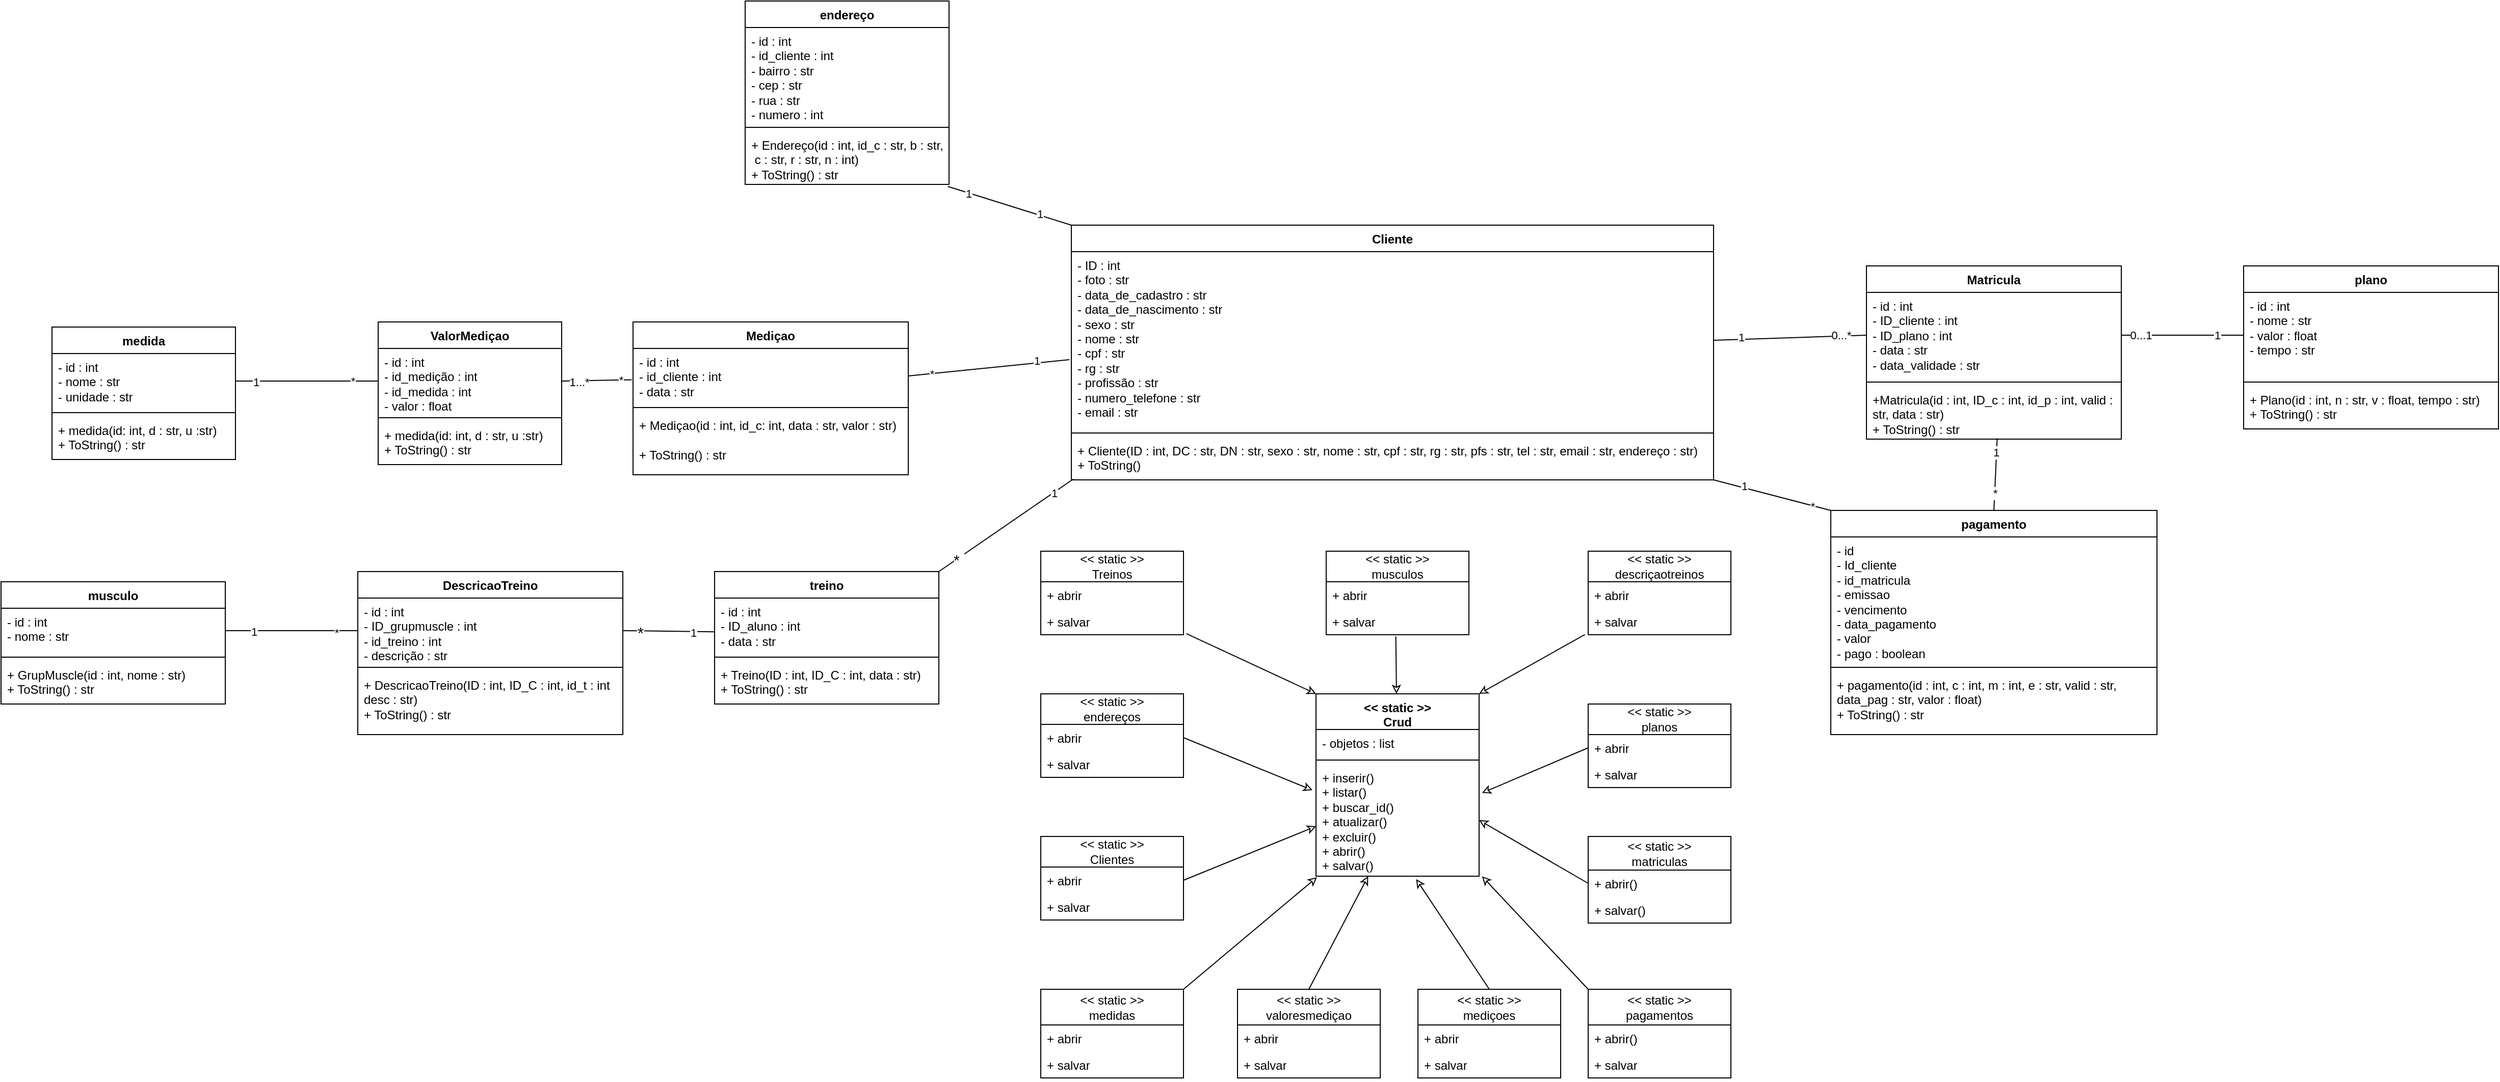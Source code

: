 <mxfile version="26.0.10">
  <diagram name="Página-1" id="hUZD1vpl5YjPBfnvqWsc">
    <mxGraphModel dx="4522" dy="1560" grid="1" gridSize="10" guides="1" tooltips="1" connect="1" arrows="1" fold="1" page="1" pageScale="1" pageWidth="827" pageHeight="1169" math="0" shadow="0">
      <root>
        <mxCell id="0" />
        <mxCell id="1" parent="0" />
        <mxCell id="XV5S56shHWVsJy7ZyUxP-1" value="Cliente" style="swimlane;fontStyle=1;align=center;verticalAlign=top;childLayout=stackLayout;horizontal=1;startSize=26;horizontalStack=0;resizeParent=1;resizeParentMax=0;resizeLast=0;collapsible=1;marginBottom=0;whiteSpace=wrap;html=1;fontFamily=Helvetica;" parent="1" vertex="1">
          <mxGeometry x="140" y="280" width="630" height="250" as="geometry" />
        </mxCell>
        <mxCell id="XV5S56shHWVsJy7ZyUxP-2" value="- ID : int&lt;div&gt;- foto : str&amp;nbsp;&lt;br&gt;&lt;div&gt;- data_de_cadastro : str&lt;/div&gt;&lt;div&gt;- data_de_nascimento : str&lt;/div&gt;&lt;div&gt;- sexo : str&lt;/div&gt;&lt;div&gt;- nome : str&lt;/div&gt;&lt;div&gt;- cpf : str&lt;/div&gt;&lt;div&gt;- rg : str&lt;/div&gt;&lt;div&gt;- profissão : str&lt;/div&gt;&lt;div&gt;- numero_telefone : str&lt;/div&gt;&lt;div&gt;- email : str&lt;/div&gt;&lt;div&gt;&lt;br&gt;&lt;/div&gt;&lt;/div&gt;" style="text;strokeColor=none;fillColor=none;align=left;verticalAlign=top;spacingLeft=4;spacingRight=4;overflow=hidden;rotatable=0;points=[[0,0.5],[1,0.5]];portConstraint=eastwest;whiteSpace=wrap;html=1;fontFamily=Helvetica;" parent="XV5S56shHWVsJy7ZyUxP-1" vertex="1">
          <mxGeometry y="26" width="630" height="174" as="geometry" />
        </mxCell>
        <mxCell id="XV5S56shHWVsJy7ZyUxP-3" value="" style="line;strokeWidth=1;fillColor=none;align=left;verticalAlign=middle;spacingTop=-1;spacingLeft=3;spacingRight=3;rotatable=0;labelPosition=right;points=[];portConstraint=eastwest;strokeColor=inherit;fontFamily=Helvetica;" parent="XV5S56shHWVsJy7ZyUxP-1" vertex="1">
          <mxGeometry y="200" width="630" height="8" as="geometry" />
        </mxCell>
        <mxCell id="XV5S56shHWVsJy7ZyUxP-4" value="+ Cliente(ID : int, DC : str, DN : str, sexo : str, nome : str, cpf : str, rg : str, pfs : str, tel : str, email : str, endereço : str)&lt;div&gt;+ ToString()&lt;/div&gt;&lt;div&gt;&amp;nbsp;&lt;/div&gt;" style="text;strokeColor=none;fillColor=none;align=left;verticalAlign=top;spacingLeft=4;spacingRight=4;overflow=hidden;rotatable=0;points=[[0,0.5],[1,0.5]];portConstraint=eastwest;whiteSpace=wrap;html=1;fontFamily=Helvetica;" parent="XV5S56shHWVsJy7ZyUxP-1" vertex="1">
          <mxGeometry y="208" width="630" height="42" as="geometry" />
        </mxCell>
        <mxCell id="XV5S56shHWVsJy7ZyUxP-6" value="Mediçao" style="swimlane;fontStyle=1;align=center;verticalAlign=top;childLayout=stackLayout;horizontal=1;startSize=26;horizontalStack=0;resizeParent=1;resizeParentMax=0;resizeLast=0;collapsible=1;marginBottom=0;whiteSpace=wrap;html=1;fontFamily=Helvetica;" parent="1" vertex="1">
          <mxGeometry x="-290" y="375" width="270" height="150" as="geometry" />
        </mxCell>
        <mxCell id="XV5S56shHWVsJy7ZyUxP-7" value="- id : int&lt;div&gt;- id_cliente : int&lt;/div&gt;&lt;div&gt;- data : str&lt;/div&gt;" style="text;strokeColor=none;fillColor=none;align=left;verticalAlign=top;spacingLeft=4;spacingRight=4;overflow=hidden;rotatable=0;points=[[0,0.5],[1,0.5]];portConstraint=eastwest;whiteSpace=wrap;html=1;fontFamily=Helvetica;" parent="XV5S56shHWVsJy7ZyUxP-6" vertex="1">
          <mxGeometry y="26" width="270" height="54" as="geometry" />
        </mxCell>
        <mxCell id="XV5S56shHWVsJy7ZyUxP-8" value="" style="line;strokeWidth=1;fillColor=none;align=left;verticalAlign=middle;spacingTop=-1;spacingLeft=3;spacingRight=3;rotatable=0;labelPosition=right;points=[];portConstraint=eastwest;strokeColor=inherit;fontFamily=Helvetica;" parent="XV5S56shHWVsJy7ZyUxP-6" vertex="1">
          <mxGeometry y="80" width="270" height="8" as="geometry" />
        </mxCell>
        <mxCell id="XV5S56shHWVsJy7ZyUxP-9" value="+ Mediçao(id : int, id_c: int, data : str, valor : str)&lt;div&gt;&lt;span style=&quot;background-color: transparent; color: light-dark(rgb(0, 0, 0), rgb(255, 255, 255));&quot;&gt;&lt;br&gt;&lt;/span&gt;&lt;/div&gt;&lt;div&gt;&lt;span style=&quot;background-color: transparent; color: light-dark(rgb(0, 0, 0), rgb(255, 255, 255));&quot;&gt;+ ToString() : str&lt;/span&gt;&lt;/div&gt;" style="text;strokeColor=none;fillColor=none;align=left;verticalAlign=top;spacingLeft=4;spacingRight=4;overflow=hidden;rotatable=0;points=[[0,0.5],[1,0.5]];portConstraint=eastwest;whiteSpace=wrap;html=1;fontFamily=Helvetica;" parent="XV5S56shHWVsJy7ZyUxP-6" vertex="1">
          <mxGeometry y="88" width="270" height="62" as="geometry" />
        </mxCell>
        <mxCell id="XV5S56shHWVsJy7ZyUxP-10" value="Matricula" style="swimlane;fontStyle=1;align=center;verticalAlign=top;childLayout=stackLayout;horizontal=1;startSize=26;horizontalStack=0;resizeParent=1;resizeParentMax=0;resizeLast=0;collapsible=1;marginBottom=0;whiteSpace=wrap;html=1;fontFamily=Helvetica;" parent="1" vertex="1">
          <mxGeometry x="920" y="320" width="250" height="170" as="geometry" />
        </mxCell>
        <mxCell id="XV5S56shHWVsJy7ZyUxP-11" value="- id : int&lt;div&gt;- ID_cliente : int&lt;/div&gt;&lt;div&gt;- ID_plano : int&lt;/div&gt;&lt;div&gt;- data : str&lt;/div&gt;&lt;div&gt;- data_validade : str&lt;/div&gt;" style="text;strokeColor=none;fillColor=none;align=left;verticalAlign=top;spacingLeft=4;spacingRight=4;overflow=hidden;rotatable=0;points=[[0,0.5],[1,0.5]];portConstraint=eastwest;whiteSpace=wrap;html=1;fontFamily=Helvetica;" parent="XV5S56shHWVsJy7ZyUxP-10" vertex="1">
          <mxGeometry y="26" width="250" height="84" as="geometry" />
        </mxCell>
        <mxCell id="XV5S56shHWVsJy7ZyUxP-12" value="" style="line;strokeWidth=1;fillColor=none;align=left;verticalAlign=middle;spacingTop=-1;spacingLeft=3;spacingRight=3;rotatable=0;labelPosition=right;points=[];portConstraint=eastwest;strokeColor=inherit;fontFamily=Helvetica;" parent="XV5S56shHWVsJy7ZyUxP-10" vertex="1">
          <mxGeometry y="110" width="250" height="8" as="geometry" />
        </mxCell>
        <mxCell id="XV5S56shHWVsJy7ZyUxP-13" value="+Matricula(id : int, ID_c : int, id_p : int, valid : str, data : str&lt;span style=&quot;background-color: transparent; color: light-dark(rgb(0, 0, 0), rgb(255, 255, 255));&quot;&gt;)&lt;/span&gt;&lt;div&gt;+ ToString() : str&lt;span style=&quot;background-color: transparent; color: light-dark(rgb(0, 0, 0), rgb(255, 255, 255));&quot;&gt;&lt;br&gt;&lt;/span&gt;&lt;/div&gt;" style="text;strokeColor=none;fillColor=none;align=left;verticalAlign=top;spacingLeft=4;spacingRight=4;overflow=hidden;rotatable=0;points=[[0,0.5],[1,0.5]];portConstraint=eastwest;whiteSpace=wrap;html=1;fontFamily=Helvetica;" parent="XV5S56shHWVsJy7ZyUxP-10" vertex="1">
          <mxGeometry y="118" width="250" height="52" as="geometry" />
        </mxCell>
        <mxCell id="XV5S56shHWVsJy7ZyUxP-14" value="pagamento" style="swimlane;fontStyle=1;align=center;verticalAlign=top;childLayout=stackLayout;horizontal=1;startSize=26;horizontalStack=0;resizeParent=1;resizeParentMax=0;resizeLast=0;collapsible=1;marginBottom=0;whiteSpace=wrap;html=1;fontFamily=Helvetica;" parent="1" vertex="1">
          <mxGeometry x="885" y="560" width="320" height="220" as="geometry" />
        </mxCell>
        <mxCell id="XV5S56shHWVsJy7ZyUxP-15" value="- id&lt;div&gt;- Id_cliente&lt;/div&gt;&lt;div&gt;- id_matricula&lt;/div&gt;&lt;div&gt;- emissao&lt;/div&gt;&lt;div&gt;- vencimento&lt;/div&gt;&lt;div&gt;- data_pagamento&lt;/div&gt;&lt;div&gt;- valor&lt;/div&gt;&lt;div&gt;- pago : boolean&lt;/div&gt;" style="text;strokeColor=none;fillColor=none;align=left;verticalAlign=top;spacingLeft=4;spacingRight=4;overflow=hidden;rotatable=0;points=[[0,0.5],[1,0.5]];portConstraint=eastwest;whiteSpace=wrap;html=1;fontFamily=Helvetica;" parent="XV5S56shHWVsJy7ZyUxP-14" vertex="1">
          <mxGeometry y="26" width="320" height="124" as="geometry" />
        </mxCell>
        <mxCell id="XV5S56shHWVsJy7ZyUxP-16" value="" style="line;strokeWidth=1;fillColor=none;align=left;verticalAlign=middle;spacingTop=-1;spacingLeft=3;spacingRight=3;rotatable=0;labelPosition=right;points=[];portConstraint=eastwest;strokeColor=inherit;fontFamily=Helvetica;" parent="XV5S56shHWVsJy7ZyUxP-14" vertex="1">
          <mxGeometry y="150" width="320" height="8" as="geometry" />
        </mxCell>
        <mxCell id="XV5S56shHWVsJy7ZyUxP-17" value="+ pagamento(id : int, c : int, m : int, e : str, valid : str, data_pag : str, valor : float)&lt;div&gt;+ ToString() : str&lt;br&gt;&lt;/div&gt;" style="text;strokeColor=none;fillColor=none;align=left;verticalAlign=top;spacingLeft=4;spacingRight=4;overflow=hidden;rotatable=0;points=[[0,0.5],[1,0.5]];portConstraint=eastwest;whiteSpace=wrap;html=1;fontFamily=Helvetica;" parent="XV5S56shHWVsJy7ZyUxP-14" vertex="1">
          <mxGeometry y="158" width="320" height="62" as="geometry" />
        </mxCell>
        <mxCell id="XV5S56shHWVsJy7ZyUxP-19" value="treino" style="swimlane;fontStyle=1;align=center;verticalAlign=top;childLayout=stackLayout;horizontal=1;startSize=26;horizontalStack=0;resizeParent=1;resizeParentMax=0;resizeLast=0;collapsible=1;marginBottom=0;whiteSpace=wrap;html=1;fontFamily=Helvetica;" parent="1" vertex="1">
          <mxGeometry x="-210" y="620" width="220" height="130" as="geometry" />
        </mxCell>
        <mxCell id="XV5S56shHWVsJy7ZyUxP-20" value="- id : int&lt;div&gt;- ID_aluno : int&lt;/div&gt;&lt;div&gt;- data : str&lt;/div&gt;" style="text;strokeColor=none;fillColor=none;align=left;verticalAlign=top;spacingLeft=4;spacingRight=4;overflow=hidden;rotatable=0;points=[[0,0.5],[1,0.5]];portConstraint=eastwest;whiteSpace=wrap;html=1;fontFamily=Helvetica;" parent="XV5S56shHWVsJy7ZyUxP-19" vertex="1">
          <mxGeometry y="26" width="220" height="54" as="geometry" />
        </mxCell>
        <mxCell id="XV5S56shHWVsJy7ZyUxP-21" value="" style="line;strokeWidth=1;fillColor=none;align=left;verticalAlign=middle;spacingTop=-1;spacingLeft=3;spacingRight=3;rotatable=0;labelPosition=right;points=[];portConstraint=eastwest;strokeColor=inherit;fontFamily=Helvetica;" parent="XV5S56shHWVsJy7ZyUxP-19" vertex="1">
          <mxGeometry y="80" width="220" height="8" as="geometry" />
        </mxCell>
        <mxCell id="XV5S56shHWVsJy7ZyUxP-22" value="+ Treino(ID : int, ID_C : int, data : str)&lt;div&gt;+ ToString() : str&lt;br&gt;&lt;/div&gt;" style="text;strokeColor=none;fillColor=none;align=left;verticalAlign=top;spacingLeft=4;spacingRight=4;overflow=hidden;rotatable=0;points=[[0,0.5],[1,0.5]];portConstraint=eastwest;whiteSpace=wrap;html=1;fontFamily=Helvetica;" parent="XV5S56shHWVsJy7ZyUxP-19" vertex="1">
          <mxGeometry y="88" width="220" height="42" as="geometry" />
        </mxCell>
        <mxCell id="XV5S56shHWVsJy7ZyUxP-24" value="&lt;div&gt;&amp;lt;&amp;lt; static &amp;gt;&amp;gt;&lt;/div&gt;Crud" style="swimlane;fontStyle=1;align=center;verticalAlign=top;childLayout=stackLayout;horizontal=1;startSize=35;horizontalStack=0;resizeParent=1;resizeParentMax=0;resizeLast=0;collapsible=1;marginBottom=0;whiteSpace=wrap;html=1;fontFamily=Helvetica;" parent="1" vertex="1">
          <mxGeometry x="380" y="740" width="160" height="179" as="geometry" />
        </mxCell>
        <mxCell id="XV5S56shHWVsJy7ZyUxP-25" value="- objetos : list" style="text;strokeColor=none;fillColor=none;align=left;verticalAlign=top;spacingLeft=4;spacingRight=4;overflow=hidden;rotatable=0;points=[[0,0.5],[1,0.5]];portConstraint=eastwest;whiteSpace=wrap;html=1;fontFamily=Helvetica;" parent="XV5S56shHWVsJy7ZyUxP-24" vertex="1">
          <mxGeometry y="35" width="160" height="26" as="geometry" />
        </mxCell>
        <mxCell id="XV5S56shHWVsJy7ZyUxP-26" value="" style="line;strokeWidth=1;fillColor=none;align=left;verticalAlign=middle;spacingTop=-1;spacingLeft=3;spacingRight=3;rotatable=0;labelPosition=right;points=[];portConstraint=eastwest;strokeColor=inherit;fontFamily=Helvetica;" parent="XV5S56shHWVsJy7ZyUxP-24" vertex="1">
          <mxGeometry y="61" width="160" height="8" as="geometry" />
        </mxCell>
        <mxCell id="XV5S56shHWVsJy7ZyUxP-27" value="+ inserir()&lt;div&gt;+ listar()&lt;/div&gt;&lt;div&gt;+ buscar_id()&lt;/div&gt;&lt;div&gt;+ atualizar()&lt;/div&gt;&lt;div&gt;+ excluir()&lt;/div&gt;&lt;div&gt;+ abrir()&lt;/div&gt;&lt;div&gt;+ salvar()&lt;/div&gt;" style="text;strokeColor=none;fillColor=none;align=left;verticalAlign=top;spacingLeft=4;spacingRight=4;overflow=hidden;rotatable=0;points=[[0,0.5],[1,0.5]];portConstraint=eastwest;whiteSpace=wrap;html=1;fontFamily=Helvetica;" parent="XV5S56shHWVsJy7ZyUxP-24" vertex="1">
          <mxGeometry y="69" width="160" height="110" as="geometry" />
        </mxCell>
        <mxCell id="XV5S56shHWVsJy7ZyUxP-32" value="&lt;div&gt;&amp;lt;&amp;lt; static &amp;gt;&amp;gt;&lt;br&gt;&lt;/div&gt;pagamentos" style="swimlane;fontStyle=0;childLayout=stackLayout;horizontal=1;startSize=35;fillColor=none;horizontalStack=0;resizeParent=1;resizeParentMax=0;resizeLast=0;collapsible=1;marginBottom=0;whiteSpace=wrap;html=1;fontFamily=Helvetica;" parent="1" vertex="1">
          <mxGeometry x="647" y="1030" width="140" height="87" as="geometry" />
        </mxCell>
        <mxCell id="XV5S56shHWVsJy7ZyUxP-33" value="+ abrir()" style="text;strokeColor=none;fillColor=none;align=left;verticalAlign=top;spacingLeft=4;spacingRight=4;overflow=hidden;rotatable=0;points=[[0,0.5],[1,0.5]];portConstraint=eastwest;whiteSpace=wrap;html=1;fontFamily=Helvetica;" parent="XV5S56shHWVsJy7ZyUxP-32" vertex="1">
          <mxGeometry y="35" width="140" height="26" as="geometry" />
        </mxCell>
        <mxCell id="XV5S56shHWVsJy7ZyUxP-34" value="+ salvar" style="text;strokeColor=none;fillColor=none;align=left;verticalAlign=top;spacingLeft=4;spacingRight=4;overflow=hidden;rotatable=0;points=[[0,0.5],[1,0.5]];portConstraint=eastwest;whiteSpace=wrap;html=1;fontFamily=Helvetica;" parent="XV5S56shHWVsJy7ZyUxP-32" vertex="1">
          <mxGeometry y="61" width="140" height="26" as="geometry" />
        </mxCell>
        <mxCell id="CKA0m6mWX_3aiRgcFo_4-65" style="edgeStyle=none;shape=connector;rounded=0;orthogonalLoop=1;jettySize=auto;html=1;exitX=0.5;exitY=0;exitDx=0;exitDy=0;strokeColor=default;align=center;verticalAlign=middle;fontFamily=Helvetica;fontSize=11;fontColor=default;labelBackgroundColor=default;endArrow=classic;endFill=0;" parent="1" source="XV5S56shHWVsJy7ZyUxP-35" target="XV5S56shHWVsJy7ZyUxP-27" edge="1">
          <mxGeometry relative="1" as="geometry" />
        </mxCell>
        <mxCell id="XV5S56shHWVsJy7ZyUxP-35" value="&lt;div&gt;&amp;lt;&amp;lt; static &amp;gt;&amp;gt;&lt;br&gt;&lt;/div&gt;valoresmediçao" style="swimlane;fontStyle=0;childLayout=stackLayout;horizontal=1;startSize=35;fillColor=none;horizontalStack=0;resizeParent=1;resizeParentMax=0;resizeLast=0;collapsible=1;marginBottom=0;whiteSpace=wrap;html=1;fontFamily=Helvetica;" parent="1" vertex="1">
          <mxGeometry x="303" y="1030" width="140" height="87" as="geometry" />
        </mxCell>
        <mxCell id="XV5S56shHWVsJy7ZyUxP-36" value="+ abrir" style="text;strokeColor=none;fillColor=none;align=left;verticalAlign=top;spacingLeft=4;spacingRight=4;overflow=hidden;rotatable=0;points=[[0,0.5],[1,0.5]];portConstraint=eastwest;whiteSpace=wrap;html=1;fontFamily=Helvetica;" parent="XV5S56shHWVsJy7ZyUxP-35" vertex="1">
          <mxGeometry y="35" width="140" height="26" as="geometry" />
        </mxCell>
        <mxCell id="XV5S56shHWVsJy7ZyUxP-37" value="+ salvar" style="text;strokeColor=none;fillColor=none;align=left;verticalAlign=top;spacingLeft=4;spacingRight=4;overflow=hidden;rotatable=0;points=[[0,0.5],[1,0.5]];portConstraint=eastwest;whiteSpace=wrap;html=1;fontFamily=Helvetica;" parent="XV5S56shHWVsJy7ZyUxP-35" vertex="1">
          <mxGeometry y="61" width="140" height="26" as="geometry" />
        </mxCell>
        <mxCell id="XV5S56shHWVsJy7ZyUxP-38" value="&lt;div&gt;&amp;lt;&amp;lt; static &amp;gt;&amp;gt;&lt;br&gt;&lt;/div&gt;medidas" style="swimlane;fontStyle=0;childLayout=stackLayout;horizontal=1;startSize=35;fillColor=none;horizontalStack=0;resizeParent=1;resizeParentMax=0;resizeLast=0;collapsible=1;marginBottom=0;whiteSpace=wrap;html=1;fontFamily=Helvetica;" parent="1" vertex="1">
          <mxGeometry x="110" y="1030" width="140" height="87" as="geometry" />
        </mxCell>
        <mxCell id="XV5S56shHWVsJy7ZyUxP-39" value="+ abrir" style="text;strokeColor=none;fillColor=none;align=left;verticalAlign=top;spacingLeft=4;spacingRight=4;overflow=hidden;rotatable=0;points=[[0,0.5],[1,0.5]];portConstraint=eastwest;whiteSpace=wrap;html=1;fontFamily=Helvetica;" parent="XV5S56shHWVsJy7ZyUxP-38" vertex="1">
          <mxGeometry y="35" width="140" height="26" as="geometry" />
        </mxCell>
        <mxCell id="XV5S56shHWVsJy7ZyUxP-40" value="+ salvar" style="text;strokeColor=none;fillColor=none;align=left;verticalAlign=top;spacingLeft=4;spacingRight=4;overflow=hidden;rotatable=0;points=[[0,0.5],[1,0.5]];portConstraint=eastwest;whiteSpace=wrap;html=1;fontFamily=Helvetica;" parent="XV5S56shHWVsJy7ZyUxP-38" vertex="1">
          <mxGeometry y="61" width="140" height="26" as="geometry" />
        </mxCell>
        <mxCell id="XV5S56shHWVsJy7ZyUxP-41" value="&lt;div&gt;&amp;lt;&amp;lt; static &amp;gt;&amp;gt;&lt;br&gt;&lt;/div&gt;Clientes" style="swimlane;fontStyle=0;childLayout=stackLayout;horizontal=1;startSize=30;fillColor=none;horizontalStack=0;resizeParent=1;resizeParentMax=0;resizeLast=0;collapsible=1;marginBottom=0;whiteSpace=wrap;html=1;fontFamily=Helvetica;" parent="1" vertex="1">
          <mxGeometry x="110" y="880" width="140" height="82" as="geometry" />
        </mxCell>
        <mxCell id="XV5S56shHWVsJy7ZyUxP-42" value="+ abrir" style="text;strokeColor=none;fillColor=none;align=left;verticalAlign=top;spacingLeft=4;spacingRight=4;overflow=hidden;rotatable=0;points=[[0,0.5],[1,0.5]];portConstraint=eastwest;whiteSpace=wrap;html=1;fontFamily=Helvetica;" parent="XV5S56shHWVsJy7ZyUxP-41" vertex="1">
          <mxGeometry y="30" width="140" height="26" as="geometry" />
        </mxCell>
        <mxCell id="XV5S56shHWVsJy7ZyUxP-43" value="+ salvar" style="text;strokeColor=none;fillColor=none;align=left;verticalAlign=top;spacingLeft=4;spacingRight=4;overflow=hidden;rotatable=0;points=[[0,0.5],[1,0.5]];portConstraint=eastwest;whiteSpace=wrap;html=1;fontFamily=Helvetica;" parent="XV5S56shHWVsJy7ZyUxP-41" vertex="1">
          <mxGeometry y="56" width="140" height="26" as="geometry" />
        </mxCell>
        <mxCell id="XV5S56shHWVsJy7ZyUxP-44" value="&lt;div&gt;&amp;lt;&amp;lt; static &amp;gt;&amp;gt;&lt;br&gt;&lt;/div&gt;matriculas" style="swimlane;fontStyle=0;childLayout=stackLayout;horizontal=1;startSize=33;fillColor=none;horizontalStack=0;resizeParent=1;resizeParentMax=0;resizeLast=0;collapsible=1;marginBottom=0;whiteSpace=wrap;html=1;fontFamily=Helvetica;" parent="1" vertex="1">
          <mxGeometry x="647" y="880" width="140" height="85" as="geometry" />
        </mxCell>
        <mxCell id="XV5S56shHWVsJy7ZyUxP-45" value="+ abrir()" style="text;strokeColor=none;fillColor=none;align=left;verticalAlign=top;spacingLeft=4;spacingRight=4;overflow=hidden;rotatable=0;points=[[0,0.5],[1,0.5]];portConstraint=eastwest;whiteSpace=wrap;html=1;fontFamily=Helvetica;" parent="XV5S56shHWVsJy7ZyUxP-44" vertex="1">
          <mxGeometry y="33" width="140" height="26" as="geometry" />
        </mxCell>
        <mxCell id="XV5S56shHWVsJy7ZyUxP-46" value="+ salvar()" style="text;strokeColor=none;fillColor=none;align=left;verticalAlign=top;spacingLeft=4;spacingRight=4;overflow=hidden;rotatable=0;points=[[0,0.5],[1,0.5]];portConstraint=eastwest;whiteSpace=wrap;html=1;fontFamily=Helvetica;" parent="XV5S56shHWVsJy7ZyUxP-44" vertex="1">
          <mxGeometry y="59" width="140" height="26" as="geometry" />
        </mxCell>
        <mxCell id="XV5S56shHWVsJy7ZyUxP-54" style="edgeStyle=none;shape=connector;rounded=0;orthogonalLoop=1;jettySize=auto;html=1;exitX=1;exitY=0.5;exitDx=0;exitDy=0;strokeColor=default;align=center;verticalAlign=middle;fontFamily=Helvetica;fontSize=11;fontColor=default;labelBackgroundColor=default;endArrow=classic;endFill=0;" parent="1" source="XV5S56shHWVsJy7ZyUxP-42" edge="1">
          <mxGeometry relative="1" as="geometry">
            <mxPoint x="380" y="870" as="targetPoint" />
          </mxGeometry>
        </mxCell>
        <mxCell id="XV5S56shHWVsJy7ZyUxP-55" style="edgeStyle=none;shape=connector;rounded=0;orthogonalLoop=1;jettySize=auto;html=1;exitX=1;exitY=0.5;exitDx=0;exitDy=0;entryX=-0.003;entryY=0.609;entryDx=0;entryDy=0;entryPerimeter=0;strokeColor=default;align=center;verticalAlign=middle;fontFamily=Helvetica;fontSize=11;fontColor=default;labelBackgroundColor=default;endArrow=none;endFill=0;startFill=0;" parent="1" source="XV5S56shHWVsJy7ZyUxP-7" target="XV5S56shHWVsJy7ZyUxP-2" edge="1">
          <mxGeometry relative="1" as="geometry" />
        </mxCell>
        <mxCell id="XV5S56shHWVsJy7ZyUxP-56" value="*" style="edgeLabel;html=1;align=center;verticalAlign=middle;resizable=0;points=[];fontFamily=Helvetica;fontSize=11;fontColor=default;labelBackgroundColor=default;" parent="XV5S56shHWVsJy7ZyUxP-55" vertex="1" connectable="0">
          <mxGeometry x="-0.709" relative="1" as="geometry">
            <mxPoint as="offset" />
          </mxGeometry>
        </mxCell>
        <mxCell id="XV5S56shHWVsJy7ZyUxP-57" value="1" style="edgeLabel;html=1;align=center;verticalAlign=middle;resizable=0;points=[];fontFamily=Helvetica;fontSize=11;fontColor=default;labelBackgroundColor=default;" parent="XV5S56shHWVsJy7ZyUxP-55" vertex="1" connectable="0">
          <mxGeometry x="0.444" y="-1" relative="1" as="geometry">
            <mxPoint x="12" y="-5" as="offset" />
          </mxGeometry>
        </mxCell>
        <mxCell id="XV5S56shHWVsJy7ZyUxP-58" style="edgeStyle=none;shape=connector;rounded=0;orthogonalLoop=1;jettySize=auto;html=1;exitX=0;exitY=0.5;exitDx=0;exitDy=0;entryX=1;entryY=0.5;entryDx=0;entryDy=0;strokeColor=default;align=center;verticalAlign=middle;fontFamily=Helvetica;fontSize=11;fontColor=default;labelBackgroundColor=default;endArrow=none;endFill=0;startFill=0;" parent="1" source="XV5S56shHWVsJy7ZyUxP-11" target="XV5S56shHWVsJy7ZyUxP-2" edge="1">
          <mxGeometry relative="1" as="geometry" />
        </mxCell>
        <mxCell id="XV5S56shHWVsJy7ZyUxP-67" value="0...*" style="edgeLabel;html=1;align=center;verticalAlign=middle;resizable=0;points=[];fontFamily=Helvetica;fontSize=11;fontColor=default;labelBackgroundColor=default;" parent="XV5S56shHWVsJy7ZyUxP-58" vertex="1" connectable="0">
          <mxGeometry x="-0.66" relative="1" as="geometry">
            <mxPoint y="-1" as="offset" />
          </mxGeometry>
        </mxCell>
        <mxCell id="XV5S56shHWVsJy7ZyUxP-68" value="1" style="edgeLabel;html=1;align=center;verticalAlign=middle;resizable=0;points=[];fontFamily=Helvetica;fontSize=11;fontColor=default;labelBackgroundColor=default;" parent="XV5S56shHWVsJy7ZyUxP-58" vertex="1" connectable="0">
          <mxGeometry x="0.64" y="-2" relative="1" as="geometry">
            <mxPoint as="offset" />
          </mxGeometry>
        </mxCell>
        <mxCell id="XV5S56shHWVsJy7ZyUxP-59" style="edgeStyle=none;shape=connector;rounded=0;orthogonalLoop=1;jettySize=auto;html=1;exitX=0;exitY=0;exitDx=0;exitDy=0;entryX=1;entryY=1;entryDx=0;entryDy=0;entryPerimeter=0;strokeColor=default;align=center;verticalAlign=middle;fontFamily=Helvetica;fontSize=11;fontColor=default;labelBackgroundColor=default;startFill=0;endArrow=none;endFill=0;" parent="1" source="XV5S56shHWVsJy7ZyUxP-14" target="XV5S56shHWVsJy7ZyUxP-4" edge="1">
          <mxGeometry relative="1" as="geometry" />
        </mxCell>
        <mxCell id="XV5S56shHWVsJy7ZyUxP-65" value="1" style="edgeLabel;html=1;align=center;verticalAlign=middle;resizable=0;points=[];fontFamily=Helvetica;fontSize=11;fontColor=default;labelBackgroundColor=default;" parent="XV5S56shHWVsJy7ZyUxP-59" vertex="1" connectable="0">
          <mxGeometry x="-0.353" y="2" relative="1" as="geometry">
            <mxPoint x="-47" y="-16" as="offset" />
          </mxGeometry>
        </mxCell>
        <mxCell id="XV5S56shHWVsJy7ZyUxP-66" value="*" style="edgeLabel;html=1;align=center;verticalAlign=middle;resizable=0;points=[];fontFamily=Helvetica;fontSize=11;fontColor=default;labelBackgroundColor=default;" parent="XV5S56shHWVsJy7ZyUxP-59" vertex="1" connectable="0">
          <mxGeometry x="-0.305" y="-1" relative="1" as="geometry">
            <mxPoint x="22" y="7" as="offset" />
          </mxGeometry>
        </mxCell>
        <mxCell id="XV5S56shHWVsJy7ZyUxP-60" style="edgeStyle=none;shape=connector;rounded=0;orthogonalLoop=1;jettySize=auto;html=1;exitX=1;exitY=0;exitDx=0;exitDy=0;entryX=0.003;entryY=0.982;entryDx=0;entryDy=0;entryPerimeter=0;strokeColor=default;align=center;verticalAlign=middle;fontFamily=Helvetica;fontSize=11;fontColor=default;labelBackgroundColor=default;startFill=0;endArrow=none;endFill=0;" parent="1" source="XV5S56shHWVsJy7ZyUxP-19" target="XV5S56shHWVsJy7ZyUxP-4" edge="1">
          <mxGeometry relative="1" as="geometry" />
        </mxCell>
        <mxCell id="XV5S56shHWVsJy7ZyUxP-70" value="1" style="edgeLabel;html=1;align=center;verticalAlign=middle;resizable=0;points=[];fontFamily=Helvetica;fontSize=11;fontColor=default;labelBackgroundColor=default;" parent="XV5S56shHWVsJy7ZyUxP-60" vertex="1" connectable="0">
          <mxGeometry x="0.711" relative="1" as="geometry">
            <mxPoint as="offset" />
          </mxGeometry>
        </mxCell>
        <mxCell id="XV5S56shHWVsJy7ZyUxP-71" value="*&amp;nbsp;" style="edgeLabel;html=1;align=center;verticalAlign=middle;resizable=0;points=[];fontFamily=Helvetica;fontSize=15;fontColor=default;labelBackgroundColor=default;" parent="XV5S56shHWVsJy7ZyUxP-60" vertex="1" connectable="0">
          <mxGeometry x="-0.695" y="-2" relative="1" as="geometry">
            <mxPoint x="-3" as="offset" />
          </mxGeometry>
        </mxCell>
        <mxCell id="1uOu0MmswzALxyuZXBRw-2" value="ValorMediçao" style="swimlane;fontStyle=1;align=center;verticalAlign=top;childLayout=stackLayout;horizontal=1;startSize=26;horizontalStack=0;resizeParent=1;resizeParentMax=0;resizeLast=0;collapsible=1;marginBottom=0;whiteSpace=wrap;html=1;" parent="1" vertex="1">
          <mxGeometry x="-540" y="375" width="180" height="140" as="geometry" />
        </mxCell>
        <mxCell id="1uOu0MmswzALxyuZXBRw-3" value="- id : int&lt;div&gt;- id_medição : int&lt;/div&gt;&lt;div&gt;- id_medida : int&lt;/div&gt;&lt;div&gt;- valor : float&lt;br&gt;&lt;/div&gt;" style="text;strokeColor=none;fillColor=none;align=left;verticalAlign=top;spacingLeft=4;spacingRight=4;overflow=hidden;rotatable=0;points=[[0,0.5],[1,0.5]];portConstraint=eastwest;whiteSpace=wrap;html=1;" parent="1uOu0MmswzALxyuZXBRw-2" vertex="1">
          <mxGeometry y="26" width="180" height="64" as="geometry" />
        </mxCell>
        <mxCell id="1uOu0MmswzALxyuZXBRw-4" value="" style="line;strokeWidth=1;fillColor=none;align=left;verticalAlign=middle;spacingTop=-1;spacingLeft=3;spacingRight=3;rotatable=0;labelPosition=right;points=[];portConstraint=eastwest;strokeColor=inherit;" parent="1uOu0MmswzALxyuZXBRw-2" vertex="1">
          <mxGeometry y="90" width="180" height="8" as="geometry" />
        </mxCell>
        <mxCell id="1uOu0MmswzALxyuZXBRw-5" value="+ medida(id: int, d : str, u :str)&lt;div&gt;+ ToString() : str&lt;br&gt;&lt;/div&gt;&lt;div&gt;&lt;br&gt;&lt;/div&gt;" style="text;strokeColor=none;fillColor=none;align=left;verticalAlign=top;spacingLeft=4;spacingRight=4;overflow=hidden;rotatable=0;points=[[0,0.5],[1,0.5]];portConstraint=eastwest;whiteSpace=wrap;html=1;" parent="1uOu0MmswzALxyuZXBRw-2" vertex="1">
          <mxGeometry y="98" width="180" height="42" as="geometry" />
        </mxCell>
        <mxCell id="1uOu0MmswzALxyuZXBRw-6" value="endereço" style="swimlane;fontStyle=1;align=center;verticalAlign=top;childLayout=stackLayout;horizontal=1;startSize=26;horizontalStack=0;resizeParent=1;resizeParentMax=0;resizeLast=0;collapsible=1;marginBottom=0;whiteSpace=wrap;html=1;" parent="1" vertex="1">
          <mxGeometry x="-180" y="60" width="200" height="180" as="geometry" />
        </mxCell>
        <mxCell id="1uOu0MmswzALxyuZXBRw-7" value="&lt;div&gt;- id : int&lt;/div&gt;&lt;div&gt;- id_cliente : int&lt;/div&gt;- bairro : str&lt;div&gt;- cep : str&lt;/div&gt;&lt;div&gt;- rua : str&lt;/div&gt;&lt;div&gt;- numero : int&lt;/div&gt;" style="text;strokeColor=none;fillColor=none;align=left;verticalAlign=top;spacingLeft=4;spacingRight=4;overflow=hidden;rotatable=0;points=[[0,0.5],[1,0.5]];portConstraint=eastwest;whiteSpace=wrap;html=1;" parent="1uOu0MmswzALxyuZXBRw-6" vertex="1">
          <mxGeometry y="26" width="200" height="94" as="geometry" />
        </mxCell>
        <mxCell id="1uOu0MmswzALxyuZXBRw-8" value="" style="line;strokeWidth=1;fillColor=none;align=left;verticalAlign=middle;spacingTop=-1;spacingLeft=3;spacingRight=3;rotatable=0;labelPosition=right;points=[];portConstraint=eastwest;strokeColor=inherit;" parent="1uOu0MmswzALxyuZXBRw-6" vertex="1">
          <mxGeometry y="120" width="200" height="8" as="geometry" />
        </mxCell>
        <mxCell id="1uOu0MmswzALxyuZXBRw-9" value="+ Endereço(id : int, id_c : str, b : str,&lt;div&gt;&amp;nbsp;c : str, r : str, n : int)&lt;/div&gt;&lt;div&gt;+ ToString() : str&lt;br&gt;&lt;/div&gt;" style="text;strokeColor=none;fillColor=none;align=left;verticalAlign=top;spacingLeft=4;spacingRight=4;overflow=hidden;rotatable=0;points=[[0,0.5],[1,0.5]];portConstraint=eastwest;whiteSpace=wrap;html=1;" parent="1uOu0MmswzALxyuZXBRw-6" vertex="1">
          <mxGeometry y="128" width="200" height="52" as="geometry" />
        </mxCell>
        <mxCell id="1uOu0MmswzALxyuZXBRw-10" style="rounded=0;orthogonalLoop=1;jettySize=auto;html=1;exitX=1;exitY=0.5;exitDx=0;exitDy=0;entryX=-0.005;entryY=0.569;entryDx=0;entryDy=0;endArrow=none;startFill=0;entryPerimeter=0;" parent="1" source="1uOu0MmswzALxyuZXBRw-3" target="XV5S56shHWVsJy7ZyUxP-7" edge="1">
          <mxGeometry relative="1" as="geometry" />
        </mxCell>
        <mxCell id="CKA0m6mWX_3aiRgcFo_4-11" value="*" style="edgeLabel;html=1;align=center;verticalAlign=middle;resizable=0;points=[];" parent="1uOu0MmswzALxyuZXBRw-10" vertex="1" connectable="0">
          <mxGeometry x="0.676" relative="1" as="geometry">
            <mxPoint as="offset" />
          </mxGeometry>
        </mxCell>
        <mxCell id="CKA0m6mWX_3aiRgcFo_4-12" value="1...*" style="edgeLabel;html=1;align=center;verticalAlign=middle;resizable=0;points=[];" parent="1uOu0MmswzALxyuZXBRw-10" vertex="1" connectable="0">
          <mxGeometry x="-0.506" y="-1" relative="1" as="geometry">
            <mxPoint as="offset" />
          </mxGeometry>
        </mxCell>
        <mxCell id="1uOu0MmswzALxyuZXBRw-13" style="rounded=0;orthogonalLoop=1;jettySize=auto;html=1;exitX=0;exitY=0;exitDx=0;exitDy=0;entryX=0.994;entryY=1.038;entryDx=0;entryDy=0;entryPerimeter=0;endArrow=none;startFill=0;" parent="1" source="XV5S56shHWVsJy7ZyUxP-1" target="1uOu0MmswzALxyuZXBRw-9" edge="1">
          <mxGeometry relative="1" as="geometry" />
        </mxCell>
        <mxCell id="CKA0m6mWX_3aiRgcFo_4-17" value="1" style="edgeLabel;html=1;align=center;verticalAlign=middle;resizable=0;points=[];" parent="1uOu0MmswzALxyuZXBRw-13" vertex="1" connectable="0">
          <mxGeometry x="0.671" y="1" relative="1" as="geometry">
            <mxPoint as="offset" />
          </mxGeometry>
        </mxCell>
        <mxCell id="CKA0m6mWX_3aiRgcFo_4-18" value="1" style="edgeLabel;html=1;align=center;verticalAlign=middle;resizable=0;points=[];" parent="1uOu0MmswzALxyuZXBRw-13" vertex="1" connectable="0">
          <mxGeometry x="-0.483" y="-1" relative="1" as="geometry">
            <mxPoint as="offset" />
          </mxGeometry>
        </mxCell>
        <mxCell id="1uOu0MmswzALxyuZXBRw-15" value="musculo" style="swimlane;fontStyle=1;align=center;verticalAlign=top;childLayout=stackLayout;horizontal=1;startSize=26;horizontalStack=0;resizeParent=1;resizeParentMax=0;resizeLast=0;collapsible=1;marginBottom=0;whiteSpace=wrap;html=1;fontFamily=Helvetica;" parent="1" vertex="1">
          <mxGeometry x="-910" y="630" width="220" height="120" as="geometry" />
        </mxCell>
        <mxCell id="1uOu0MmswzALxyuZXBRw-16" value="- id : int&lt;div&gt;- nome : str&lt;/div&gt;" style="text;strokeColor=none;fillColor=none;align=left;verticalAlign=top;spacingLeft=4;spacingRight=4;overflow=hidden;rotatable=0;points=[[0,0.5],[1,0.5]];portConstraint=eastwest;whiteSpace=wrap;html=1;fontFamily=Helvetica;" parent="1uOu0MmswzALxyuZXBRw-15" vertex="1">
          <mxGeometry y="26" width="220" height="44" as="geometry" />
        </mxCell>
        <mxCell id="1uOu0MmswzALxyuZXBRw-17" value="" style="line;strokeWidth=1;fillColor=none;align=left;verticalAlign=middle;spacingTop=-1;spacingLeft=3;spacingRight=3;rotatable=0;labelPosition=right;points=[];portConstraint=eastwest;strokeColor=inherit;fontFamily=Helvetica;" parent="1uOu0MmswzALxyuZXBRw-15" vertex="1">
          <mxGeometry y="70" width="220" height="8" as="geometry" />
        </mxCell>
        <mxCell id="1uOu0MmswzALxyuZXBRw-18" value="+ GrupMuscle(id : int, nome : str)&lt;div&gt;+ ToString() : str&lt;/div&gt;" style="text;strokeColor=none;fillColor=none;align=left;verticalAlign=top;spacingLeft=4;spacingRight=4;overflow=hidden;rotatable=0;points=[[0,0.5],[1,0.5]];portConstraint=eastwest;whiteSpace=wrap;html=1;fontFamily=Helvetica;" parent="1uOu0MmswzALxyuZXBRw-15" vertex="1">
          <mxGeometry y="78" width="220" height="42" as="geometry" />
        </mxCell>
        <mxCell id="CKA0m6mWX_3aiRgcFo_4-1" value="plano" style="swimlane;fontStyle=1;align=center;verticalAlign=top;childLayout=stackLayout;horizontal=1;startSize=26;horizontalStack=0;resizeParent=1;resizeParentMax=0;resizeLast=0;collapsible=1;marginBottom=0;whiteSpace=wrap;html=1;fontFamily=Helvetica;" parent="1" vertex="1">
          <mxGeometry x="1290" y="320" width="250" height="160" as="geometry" />
        </mxCell>
        <mxCell id="CKA0m6mWX_3aiRgcFo_4-2" value="- id : int&lt;div&gt;- nome : str&lt;/div&gt;&lt;div&gt;&lt;span style=&quot;background-color: transparent; color: light-dark(rgb(0, 0, 0), rgb(255, 255, 255));&quot;&gt;- valor : float&lt;/span&gt;&lt;/div&gt;&lt;div&gt;- tempo : str&lt;/div&gt;" style="text;strokeColor=none;fillColor=none;align=left;verticalAlign=top;spacingLeft=4;spacingRight=4;overflow=hidden;rotatable=0;points=[[0,0.5],[1,0.5]];portConstraint=eastwest;whiteSpace=wrap;html=1;fontFamily=Helvetica;" parent="CKA0m6mWX_3aiRgcFo_4-1" vertex="1">
          <mxGeometry y="26" width="250" height="84" as="geometry" />
        </mxCell>
        <mxCell id="CKA0m6mWX_3aiRgcFo_4-3" value="" style="line;strokeWidth=1;fillColor=none;align=left;verticalAlign=middle;spacingTop=-1;spacingLeft=3;spacingRight=3;rotatable=0;labelPosition=right;points=[];portConstraint=eastwest;strokeColor=inherit;fontFamily=Helvetica;" parent="CKA0m6mWX_3aiRgcFo_4-1" vertex="1">
          <mxGeometry y="110" width="250" height="8" as="geometry" />
        </mxCell>
        <mxCell id="CKA0m6mWX_3aiRgcFo_4-4" value="+ Plano(id : int, n : str, v : float, tempo : str&lt;span style=&quot;background-color: transparent; color: light-dark(rgb(0, 0, 0), rgb(255, 255, 255));&quot;&gt;)&lt;/span&gt;&lt;div&gt;+ ToString() : str&lt;span style=&quot;background-color: transparent; color: light-dark(rgb(0, 0, 0), rgb(255, 255, 255));&quot;&gt;&lt;br&gt;&lt;/span&gt;&lt;/div&gt;" style="text;strokeColor=none;fillColor=none;align=left;verticalAlign=top;spacingLeft=4;spacingRight=4;overflow=hidden;rotatable=0;points=[[0,0.5],[1,0.5]];portConstraint=eastwest;whiteSpace=wrap;html=1;fontFamily=Helvetica;" parent="CKA0m6mWX_3aiRgcFo_4-1" vertex="1">
          <mxGeometry y="118" width="250" height="42" as="geometry" />
        </mxCell>
        <mxCell id="CKA0m6mWX_3aiRgcFo_4-5" style="rounded=0;orthogonalLoop=1;jettySize=auto;html=1;exitX=0;exitY=0.5;exitDx=0;exitDy=0;endArrow=none;startFill=0;" parent="1" source="CKA0m6mWX_3aiRgcFo_4-2" target="XV5S56shHWVsJy7ZyUxP-11" edge="1">
          <mxGeometry relative="1" as="geometry" />
        </mxCell>
        <mxCell id="CKA0m6mWX_3aiRgcFo_4-7" value="1" style="edgeLabel;html=1;align=center;verticalAlign=middle;resizable=0;points=[];" parent="CKA0m6mWX_3aiRgcFo_4-5" vertex="1" connectable="0">
          <mxGeometry x="-0.575" y="1" relative="1" as="geometry">
            <mxPoint x="-1" y="-1" as="offset" />
          </mxGeometry>
        </mxCell>
        <mxCell id="CKA0m6mWX_3aiRgcFo_4-8" value="0...1" style="edgeLabel;html=1;align=center;verticalAlign=middle;resizable=0;points=[];" parent="CKA0m6mWX_3aiRgcFo_4-5" vertex="1" connectable="0">
          <mxGeometry x="0.682" relative="1" as="geometry">
            <mxPoint as="offset" />
          </mxGeometry>
        </mxCell>
        <mxCell id="CKA0m6mWX_3aiRgcFo_4-6" style="rounded=0;orthogonalLoop=1;jettySize=auto;html=1;exitX=0.5;exitY=0;exitDx=0;exitDy=0;entryX=0.513;entryY=0.985;entryDx=0;entryDy=0;entryPerimeter=0;endArrow=none;startFill=0;" parent="1" source="XV5S56shHWVsJy7ZyUxP-14" target="XV5S56shHWVsJy7ZyUxP-13" edge="1">
          <mxGeometry relative="1" as="geometry" />
        </mxCell>
        <mxCell id="CKA0m6mWX_3aiRgcFo_4-9" value="1" style="edgeLabel;html=1;align=center;verticalAlign=middle;resizable=0;points=[];" parent="CKA0m6mWX_3aiRgcFo_4-6" vertex="1" connectable="0">
          <mxGeometry x="0.606" y="1" relative="1" as="geometry">
            <mxPoint as="offset" />
          </mxGeometry>
        </mxCell>
        <mxCell id="CKA0m6mWX_3aiRgcFo_4-10" value="*" style="edgeLabel;html=1;align=center;verticalAlign=middle;resizable=0;points=[];" parent="CKA0m6mWX_3aiRgcFo_4-6" vertex="1" connectable="0">
          <mxGeometry x="-0.521" relative="1" as="geometry">
            <mxPoint as="offset" />
          </mxGeometry>
        </mxCell>
        <mxCell id="CKA0m6mWX_3aiRgcFo_4-19" value="DescricaoTreino" style="swimlane;fontStyle=1;align=center;verticalAlign=top;childLayout=stackLayout;horizontal=1;startSize=26;horizontalStack=0;resizeParent=1;resizeParentMax=0;resizeLast=0;collapsible=1;marginBottom=0;whiteSpace=wrap;html=1;fontFamily=Helvetica;" parent="1" vertex="1">
          <mxGeometry x="-560" y="620" width="260" height="160" as="geometry" />
        </mxCell>
        <mxCell id="CKA0m6mWX_3aiRgcFo_4-20" value="- id : int&lt;div&gt;- ID_grupmuscle : int&lt;/div&gt;&lt;div&gt;- id_treino : int&lt;/div&gt;&lt;div&gt;- descrição : str&lt;/div&gt;" style="text;strokeColor=none;fillColor=none;align=left;verticalAlign=top;spacingLeft=4;spacingRight=4;overflow=hidden;rotatable=0;points=[[0,0.5],[1,0.5]];portConstraint=eastwest;whiteSpace=wrap;html=1;fontFamily=Helvetica;" parent="CKA0m6mWX_3aiRgcFo_4-19" vertex="1">
          <mxGeometry y="26" width="260" height="64" as="geometry" />
        </mxCell>
        <mxCell id="CKA0m6mWX_3aiRgcFo_4-21" value="" style="line;strokeWidth=1;fillColor=none;align=left;verticalAlign=middle;spacingTop=-1;spacingLeft=3;spacingRight=3;rotatable=0;labelPosition=right;points=[];portConstraint=eastwest;strokeColor=inherit;fontFamily=Helvetica;" parent="CKA0m6mWX_3aiRgcFo_4-19" vertex="1">
          <mxGeometry y="90" width="260" height="8" as="geometry" />
        </mxCell>
        <mxCell id="CKA0m6mWX_3aiRgcFo_4-22" value="+ DescricaoTreino(ID : int, ID_C : int, id_t : int desc : str)&lt;div&gt;+ ToString() : str&lt;br&gt;&lt;/div&gt;" style="text;strokeColor=none;fillColor=none;align=left;verticalAlign=top;spacingLeft=4;spacingRight=4;overflow=hidden;rotatable=0;points=[[0,0.5],[1,0.5]];portConstraint=eastwest;whiteSpace=wrap;html=1;fontFamily=Helvetica;" parent="CKA0m6mWX_3aiRgcFo_4-19" vertex="1">
          <mxGeometry y="98" width="260" height="62" as="geometry" />
        </mxCell>
        <mxCell id="CKA0m6mWX_3aiRgcFo_4-28" style="rounded=0;orthogonalLoop=1;jettySize=auto;html=1;exitX=1;exitY=0.5;exitDx=0;exitDy=0;endArrow=none;startFill=0;entryX=-0.001;entryY=0.613;entryDx=0;entryDy=0;entryPerimeter=0;" parent="1" source="CKA0m6mWX_3aiRgcFo_4-20" target="XV5S56shHWVsJy7ZyUxP-20" edge="1">
          <mxGeometry relative="1" as="geometry">
            <mxPoint x="-220" y="678" as="targetPoint" />
          </mxGeometry>
        </mxCell>
        <mxCell id="CKA0m6mWX_3aiRgcFo_4-30" value="1" style="edgeLabel;html=1;align=center;verticalAlign=middle;resizable=0;points=[];fontFamily=Helvetica;fontSize=11;fontColor=default;labelBackgroundColor=default;" parent="CKA0m6mWX_3aiRgcFo_4-28" vertex="1" connectable="0">
          <mxGeometry x="0.541" y="-1" relative="1" as="geometry">
            <mxPoint as="offset" />
          </mxGeometry>
        </mxCell>
        <mxCell id="CKA0m6mWX_3aiRgcFo_4-31" value="*" style="edgeLabel;html=1;align=center;verticalAlign=middle;resizable=0;points=[];fontFamily=Helvetica;fontSize=16;fontColor=default;labelBackgroundColor=default;" parent="CKA0m6mWX_3aiRgcFo_4-28" vertex="1" connectable="0">
          <mxGeometry x="-0.633" relative="1" as="geometry">
            <mxPoint y="2" as="offset" />
          </mxGeometry>
        </mxCell>
        <mxCell id="CKA0m6mWX_3aiRgcFo_4-29" style="edgeStyle=none;shape=connector;rounded=0;orthogonalLoop=1;jettySize=auto;html=1;exitX=1;exitY=0.5;exitDx=0;exitDy=0;entryX=0;entryY=0.5;entryDx=0;entryDy=0;strokeColor=default;align=center;verticalAlign=middle;fontFamily=Helvetica;fontSize=11;fontColor=default;labelBackgroundColor=default;startFill=0;endArrow=none;" parent="1" source="1uOu0MmswzALxyuZXBRw-16" target="CKA0m6mWX_3aiRgcFo_4-20" edge="1">
          <mxGeometry relative="1" as="geometry" />
        </mxCell>
        <mxCell id="CKA0m6mWX_3aiRgcFo_4-32" value="*" style="edgeLabel;html=1;align=center;verticalAlign=middle;resizable=0;points=[];fontFamily=Helvetica;fontSize=11;fontColor=default;labelBackgroundColor=default;" parent="CKA0m6mWX_3aiRgcFo_4-29" vertex="1" connectable="0">
          <mxGeometry x="0.671" y="-2" relative="1" as="geometry">
            <mxPoint as="offset" />
          </mxGeometry>
        </mxCell>
        <mxCell id="CKA0m6mWX_3aiRgcFo_4-33" value="1" style="edgeLabel;html=1;align=center;verticalAlign=middle;resizable=0;points=[];fontFamily=Helvetica;fontSize=11;fontColor=default;labelBackgroundColor=default;" parent="CKA0m6mWX_3aiRgcFo_4-29" vertex="1" connectable="0">
          <mxGeometry x="-0.569" y="-2" relative="1" as="geometry">
            <mxPoint y="-1" as="offset" />
          </mxGeometry>
        </mxCell>
        <mxCell id="CKA0m6mWX_3aiRgcFo_4-34" value="medida" style="swimlane;fontStyle=1;align=center;verticalAlign=top;childLayout=stackLayout;horizontal=1;startSize=26;horizontalStack=0;resizeParent=1;resizeParentMax=0;resizeLast=0;collapsible=1;marginBottom=0;whiteSpace=wrap;html=1;" parent="1" vertex="1">
          <mxGeometry x="-860" y="380" width="180" height="130" as="geometry" />
        </mxCell>
        <mxCell id="CKA0m6mWX_3aiRgcFo_4-35" value="- id : int&lt;div&gt;&lt;span style=&quot;background-color: transparent; color: light-dark(rgb(0, 0, 0), rgb(255, 255, 255));&quot;&gt;- nome : str&lt;/span&gt;&lt;br&gt;&lt;/div&gt;&lt;div&gt;&lt;span style=&quot;background-color: transparent; color: light-dark(rgb(0, 0, 0), rgb(255, 255, 255));&quot;&gt;- unidade : str&lt;/span&gt;&lt;/div&gt;" style="text;strokeColor=none;fillColor=none;align=left;verticalAlign=top;spacingLeft=4;spacingRight=4;overflow=hidden;rotatable=0;points=[[0,0.5],[1,0.5]];portConstraint=eastwest;whiteSpace=wrap;html=1;" parent="CKA0m6mWX_3aiRgcFo_4-34" vertex="1">
          <mxGeometry y="26" width="180" height="54" as="geometry" />
        </mxCell>
        <mxCell id="CKA0m6mWX_3aiRgcFo_4-36" value="" style="line;strokeWidth=1;fillColor=none;align=left;verticalAlign=middle;spacingTop=-1;spacingLeft=3;spacingRight=3;rotatable=0;labelPosition=right;points=[];portConstraint=eastwest;strokeColor=inherit;" parent="CKA0m6mWX_3aiRgcFo_4-34" vertex="1">
          <mxGeometry y="80" width="180" height="8" as="geometry" />
        </mxCell>
        <mxCell id="CKA0m6mWX_3aiRgcFo_4-37" value="+ medida(id: int, d : str, u :str)&lt;div&gt;+ ToString() : str&lt;br&gt;&lt;/div&gt;&lt;div&gt;&lt;br&gt;&lt;/div&gt;" style="text;strokeColor=none;fillColor=none;align=left;verticalAlign=top;spacingLeft=4;spacingRight=4;overflow=hidden;rotatable=0;points=[[0,0.5],[1,0.5]];portConstraint=eastwest;whiteSpace=wrap;html=1;" parent="CKA0m6mWX_3aiRgcFo_4-34" vertex="1">
          <mxGeometry y="88" width="180" height="42" as="geometry" />
        </mxCell>
        <mxCell id="CKA0m6mWX_3aiRgcFo_4-38" style="edgeStyle=none;shape=connector;rounded=0;orthogonalLoop=1;jettySize=auto;html=1;exitX=1;exitY=0.5;exitDx=0;exitDy=0;entryX=0;entryY=0.5;entryDx=0;entryDy=0;strokeColor=default;align=center;verticalAlign=middle;fontFamily=Helvetica;fontSize=11;fontColor=default;labelBackgroundColor=default;startFill=0;endArrow=none;" parent="1" source="CKA0m6mWX_3aiRgcFo_4-35" target="1uOu0MmswzALxyuZXBRw-3" edge="1">
          <mxGeometry relative="1" as="geometry" />
        </mxCell>
        <mxCell id="3SvbkL01WJ1g5ChDJe9W-1" value="1" style="edgeLabel;html=1;align=center;verticalAlign=middle;resizable=0;points=[];" parent="CKA0m6mWX_3aiRgcFo_4-38" vertex="1" connectable="0">
          <mxGeometry x="0.655" relative="1" as="geometry">
            <mxPoint x="-96" y="1" as="offset" />
          </mxGeometry>
        </mxCell>
        <mxCell id="3SvbkL01WJ1g5ChDJe9W-2" value="*" style="edgeLabel;html=1;align=center;verticalAlign=middle;resizable=0;points=[];" parent="CKA0m6mWX_3aiRgcFo_4-38" vertex="1" connectable="0">
          <mxGeometry x="0.641" relative="1" as="geometry">
            <mxPoint as="offset" />
          </mxGeometry>
        </mxCell>
        <mxCell id="CKA0m6mWX_3aiRgcFo_4-40" value="&lt;div&gt;&amp;lt;&amp;lt; static &amp;gt;&amp;gt;&lt;br&gt;&lt;/div&gt;endereços" style="swimlane;fontStyle=0;childLayout=stackLayout;horizontal=1;startSize=30;fillColor=none;horizontalStack=0;resizeParent=1;resizeParentMax=0;resizeLast=0;collapsible=1;marginBottom=0;whiteSpace=wrap;html=1;fontFamily=Helvetica;" parent="1" vertex="1">
          <mxGeometry x="110" y="740" width="140" height="82" as="geometry" />
        </mxCell>
        <mxCell id="CKA0m6mWX_3aiRgcFo_4-41" value="+ abrir" style="text;strokeColor=none;fillColor=none;align=left;verticalAlign=top;spacingLeft=4;spacingRight=4;overflow=hidden;rotatable=0;points=[[0,0.5],[1,0.5]];portConstraint=eastwest;whiteSpace=wrap;html=1;fontFamily=Helvetica;" parent="CKA0m6mWX_3aiRgcFo_4-40" vertex="1">
          <mxGeometry y="30" width="140" height="26" as="geometry" />
        </mxCell>
        <mxCell id="CKA0m6mWX_3aiRgcFo_4-42" value="+ salvar" style="text;strokeColor=none;fillColor=none;align=left;verticalAlign=top;spacingLeft=4;spacingRight=4;overflow=hidden;rotatable=0;points=[[0,0.5],[1,0.5]];portConstraint=eastwest;whiteSpace=wrap;html=1;fontFamily=Helvetica;" parent="CKA0m6mWX_3aiRgcFo_4-40" vertex="1">
          <mxGeometry y="56" width="140" height="26" as="geometry" />
        </mxCell>
        <mxCell id="CKA0m6mWX_3aiRgcFo_4-44" value="&lt;div&gt;&amp;lt;&amp;lt; static &amp;gt;&amp;gt;&lt;br&gt;&lt;/div&gt;Treinos" style="swimlane;fontStyle=0;childLayout=stackLayout;horizontal=1;startSize=30;fillColor=none;horizontalStack=0;resizeParent=1;resizeParentMax=0;resizeLast=0;collapsible=1;marginBottom=0;whiteSpace=wrap;html=1;fontFamily=Helvetica;" parent="1" vertex="1">
          <mxGeometry x="110" y="600" width="140" height="82" as="geometry" />
        </mxCell>
        <mxCell id="CKA0m6mWX_3aiRgcFo_4-45" value="+ abrir" style="text;strokeColor=none;fillColor=none;align=left;verticalAlign=top;spacingLeft=4;spacingRight=4;overflow=hidden;rotatable=0;points=[[0,0.5],[1,0.5]];portConstraint=eastwest;whiteSpace=wrap;html=1;fontFamily=Helvetica;" parent="CKA0m6mWX_3aiRgcFo_4-44" vertex="1">
          <mxGeometry y="30" width="140" height="26" as="geometry" />
        </mxCell>
        <mxCell id="CKA0m6mWX_3aiRgcFo_4-46" value="+ salvar" style="text;strokeColor=none;fillColor=none;align=left;verticalAlign=top;spacingLeft=4;spacingRight=4;overflow=hidden;rotatable=0;points=[[0,0.5],[1,0.5]];portConstraint=eastwest;whiteSpace=wrap;html=1;fontFamily=Helvetica;" parent="CKA0m6mWX_3aiRgcFo_4-44" vertex="1">
          <mxGeometry y="56" width="140" height="26" as="geometry" />
        </mxCell>
        <mxCell id="CKA0m6mWX_3aiRgcFo_4-74" style="edgeStyle=none;shape=connector;rounded=0;orthogonalLoop=1;jettySize=auto;html=1;exitX=0.488;exitY=1.063;exitDx=0;exitDy=0;strokeColor=default;align=center;verticalAlign=middle;fontFamily=Helvetica;fontSize=11;fontColor=default;labelBackgroundColor=default;endArrow=classic;endFill=0;exitPerimeter=0;" parent="1" source="CKA0m6mWX_3aiRgcFo_4-49" target="XV5S56shHWVsJy7ZyUxP-24" edge="1">
          <mxGeometry relative="1" as="geometry" />
        </mxCell>
        <mxCell id="CKA0m6mWX_3aiRgcFo_4-47" value="&lt;div&gt;&amp;lt;&amp;lt; static &amp;gt;&amp;gt;&lt;br&gt;&lt;/div&gt;musculos" style="swimlane;fontStyle=0;childLayout=stackLayout;horizontal=1;startSize=30;fillColor=none;horizontalStack=0;resizeParent=1;resizeParentMax=0;resizeLast=0;collapsible=1;marginBottom=0;whiteSpace=wrap;html=1;fontFamily=Helvetica;" parent="1" vertex="1">
          <mxGeometry x="390" y="600" width="140" height="82" as="geometry" />
        </mxCell>
        <mxCell id="CKA0m6mWX_3aiRgcFo_4-48" value="+ abrir" style="text;strokeColor=none;fillColor=none;align=left;verticalAlign=top;spacingLeft=4;spacingRight=4;overflow=hidden;rotatable=0;points=[[0,0.5],[1,0.5]];portConstraint=eastwest;whiteSpace=wrap;html=1;fontFamily=Helvetica;" parent="CKA0m6mWX_3aiRgcFo_4-47" vertex="1">
          <mxGeometry y="30" width="140" height="26" as="geometry" />
        </mxCell>
        <mxCell id="CKA0m6mWX_3aiRgcFo_4-49" value="+ salvar" style="text;strokeColor=none;fillColor=none;align=left;verticalAlign=top;spacingLeft=4;spacingRight=4;overflow=hidden;rotatable=0;points=[[0,0.5],[1,0.5]];portConstraint=eastwest;whiteSpace=wrap;html=1;fontFamily=Helvetica;" parent="CKA0m6mWX_3aiRgcFo_4-47" vertex="1">
          <mxGeometry y="56" width="140" height="26" as="geometry" />
        </mxCell>
        <mxCell id="CKA0m6mWX_3aiRgcFo_4-50" value="&lt;div&gt;&amp;lt;&amp;lt; static &amp;gt;&amp;gt;&lt;br&gt;&lt;/div&gt;planos" style="swimlane;fontStyle=0;childLayout=stackLayout;horizontal=1;startSize=30;fillColor=none;horizontalStack=0;resizeParent=1;resizeParentMax=0;resizeLast=0;collapsible=1;marginBottom=0;whiteSpace=wrap;html=1;fontFamily=Helvetica;" parent="1" vertex="1">
          <mxGeometry x="647" y="750" width="140" height="82" as="geometry" />
        </mxCell>
        <mxCell id="CKA0m6mWX_3aiRgcFo_4-51" value="+ abrir" style="text;strokeColor=none;fillColor=none;align=left;verticalAlign=top;spacingLeft=4;spacingRight=4;overflow=hidden;rotatable=0;points=[[0,0.5],[1,0.5]];portConstraint=eastwest;whiteSpace=wrap;html=1;fontFamily=Helvetica;" parent="CKA0m6mWX_3aiRgcFo_4-50" vertex="1">
          <mxGeometry y="30" width="140" height="26" as="geometry" />
        </mxCell>
        <mxCell id="CKA0m6mWX_3aiRgcFo_4-52" value="+ salvar" style="text;strokeColor=none;fillColor=none;align=left;verticalAlign=top;spacingLeft=4;spacingRight=4;overflow=hidden;rotatable=0;points=[[0,0.5],[1,0.5]];portConstraint=eastwest;whiteSpace=wrap;html=1;fontFamily=Helvetica;" parent="CKA0m6mWX_3aiRgcFo_4-50" vertex="1">
          <mxGeometry y="56" width="140" height="26" as="geometry" />
        </mxCell>
        <mxCell id="CKA0m6mWX_3aiRgcFo_4-56" value="&lt;div&gt;&amp;lt;&amp;lt; static &amp;gt;&amp;gt;&lt;br&gt;&lt;/div&gt;mediçoes" style="swimlane;fontStyle=0;childLayout=stackLayout;horizontal=1;startSize=35;fillColor=none;horizontalStack=0;resizeParent=1;resizeParentMax=0;resizeLast=0;collapsible=1;marginBottom=0;whiteSpace=wrap;html=1;fontFamily=Helvetica;" parent="1" vertex="1">
          <mxGeometry x="480" y="1030" width="140" height="87" as="geometry" />
        </mxCell>
        <mxCell id="CKA0m6mWX_3aiRgcFo_4-57" value="+ abrir" style="text;strokeColor=none;fillColor=none;align=left;verticalAlign=top;spacingLeft=4;spacingRight=4;overflow=hidden;rotatable=0;points=[[0,0.5],[1,0.5]];portConstraint=eastwest;whiteSpace=wrap;html=1;fontFamily=Helvetica;" parent="CKA0m6mWX_3aiRgcFo_4-56" vertex="1">
          <mxGeometry y="35" width="140" height="26" as="geometry" />
        </mxCell>
        <mxCell id="CKA0m6mWX_3aiRgcFo_4-58" value="+ salvar" style="text;strokeColor=none;fillColor=none;align=left;verticalAlign=top;spacingLeft=4;spacingRight=4;overflow=hidden;rotatable=0;points=[[0,0.5],[1,0.5]];portConstraint=eastwest;whiteSpace=wrap;html=1;fontFamily=Helvetica;" parent="CKA0m6mWX_3aiRgcFo_4-56" vertex="1">
          <mxGeometry y="61" width="140" height="26" as="geometry" />
        </mxCell>
        <mxCell id="CKA0m6mWX_3aiRgcFo_4-59" value="&lt;div&gt;&amp;lt;&amp;lt; static &amp;gt;&amp;gt;&lt;br&gt;&lt;/div&gt;descriçaotreinos" style="swimlane;fontStyle=0;childLayout=stackLayout;horizontal=1;startSize=30;fillColor=none;horizontalStack=0;resizeParent=1;resizeParentMax=0;resizeLast=0;collapsible=1;marginBottom=0;whiteSpace=wrap;html=1;fontFamily=Helvetica;" parent="1" vertex="1">
          <mxGeometry x="647" y="600" width="140" height="82" as="geometry" />
        </mxCell>
        <mxCell id="CKA0m6mWX_3aiRgcFo_4-60" value="+ abrir" style="text;strokeColor=none;fillColor=none;align=left;verticalAlign=top;spacingLeft=4;spacingRight=4;overflow=hidden;rotatable=0;points=[[0,0.5],[1,0.5]];portConstraint=eastwest;whiteSpace=wrap;html=1;fontFamily=Helvetica;" parent="CKA0m6mWX_3aiRgcFo_4-59" vertex="1">
          <mxGeometry y="30" width="140" height="26" as="geometry" />
        </mxCell>
        <mxCell id="CKA0m6mWX_3aiRgcFo_4-61" value="+ salvar" style="text;strokeColor=none;fillColor=none;align=left;verticalAlign=top;spacingLeft=4;spacingRight=4;overflow=hidden;rotatable=0;points=[[0,0.5],[1,0.5]];portConstraint=eastwest;whiteSpace=wrap;html=1;fontFamily=Helvetica;" parent="CKA0m6mWX_3aiRgcFo_4-59" vertex="1">
          <mxGeometry y="56" width="140" height="26" as="geometry" />
        </mxCell>
        <mxCell id="CKA0m6mWX_3aiRgcFo_4-64" style="edgeStyle=none;shape=connector;rounded=0;orthogonalLoop=1;jettySize=auto;html=1;exitX=1;exitY=0;exitDx=0;exitDy=0;entryX=0.006;entryY=1.009;entryDx=0;entryDy=0;entryPerimeter=0;strokeColor=default;align=center;verticalAlign=middle;fontFamily=Helvetica;fontSize=11;fontColor=default;labelBackgroundColor=default;endArrow=classic;endFill=0;" parent="1" source="XV5S56shHWVsJy7ZyUxP-38" target="XV5S56shHWVsJy7ZyUxP-27" edge="1">
          <mxGeometry relative="1" as="geometry" />
        </mxCell>
        <mxCell id="CKA0m6mWX_3aiRgcFo_4-66" style="edgeStyle=none;shape=connector;rounded=0;orthogonalLoop=1;jettySize=auto;html=1;exitX=0.5;exitY=0;exitDx=0;exitDy=0;entryX=0.614;entryY=1.026;entryDx=0;entryDy=0;entryPerimeter=0;strokeColor=default;align=center;verticalAlign=middle;fontFamily=Helvetica;fontSize=11;fontColor=default;labelBackgroundColor=default;endArrow=classic;endFill=0;" parent="1" source="CKA0m6mWX_3aiRgcFo_4-56" target="XV5S56shHWVsJy7ZyUxP-27" edge="1">
          <mxGeometry relative="1" as="geometry" />
        </mxCell>
        <mxCell id="CKA0m6mWX_3aiRgcFo_4-67" style="edgeStyle=none;shape=connector;rounded=0;orthogonalLoop=1;jettySize=auto;html=1;exitX=0;exitY=0;exitDx=0;exitDy=0;entryX=1.018;entryY=1.001;entryDx=0;entryDy=0;entryPerimeter=0;strokeColor=default;align=center;verticalAlign=middle;fontFamily=Helvetica;fontSize=11;fontColor=default;labelBackgroundColor=default;endArrow=classic;endFill=0;" parent="1" source="XV5S56shHWVsJy7ZyUxP-32" target="XV5S56shHWVsJy7ZyUxP-27" edge="1">
          <mxGeometry relative="1" as="geometry" />
        </mxCell>
        <mxCell id="CKA0m6mWX_3aiRgcFo_4-69" style="edgeStyle=none;shape=connector;rounded=0;orthogonalLoop=1;jettySize=auto;html=1;exitX=0;exitY=0.5;exitDx=0;exitDy=0;entryX=1;entryY=0.5;entryDx=0;entryDy=0;strokeColor=default;align=center;verticalAlign=middle;fontFamily=Helvetica;fontSize=11;fontColor=default;labelBackgroundColor=default;endArrow=classic;endFill=0;" parent="1" source="XV5S56shHWVsJy7ZyUxP-45" target="XV5S56shHWVsJy7ZyUxP-27" edge="1">
          <mxGeometry relative="1" as="geometry" />
        </mxCell>
        <mxCell id="CKA0m6mWX_3aiRgcFo_4-70" style="edgeStyle=none;shape=connector;rounded=0;orthogonalLoop=1;jettySize=auto;html=1;exitX=0;exitY=0.5;exitDx=0;exitDy=0;entryX=1.018;entryY=0.257;entryDx=0;entryDy=0;entryPerimeter=0;strokeColor=default;align=center;verticalAlign=middle;fontFamily=Helvetica;fontSize=11;fontColor=default;labelBackgroundColor=default;endArrow=classic;endFill=0;" parent="1" source="CKA0m6mWX_3aiRgcFo_4-51" target="XV5S56shHWVsJy7ZyUxP-27" edge="1">
          <mxGeometry relative="1" as="geometry" />
        </mxCell>
        <mxCell id="CKA0m6mWX_3aiRgcFo_4-71" style="edgeStyle=none;shape=connector;rounded=0;orthogonalLoop=1;jettySize=auto;html=1;exitX=1;exitY=0.5;exitDx=0;exitDy=0;entryX=-0.022;entryY=0.232;entryDx=0;entryDy=0;entryPerimeter=0;strokeColor=default;align=center;verticalAlign=middle;fontFamily=Helvetica;fontSize=11;fontColor=default;labelBackgroundColor=default;endArrow=classic;endFill=0;" parent="1" source="CKA0m6mWX_3aiRgcFo_4-41" target="XV5S56shHWVsJy7ZyUxP-27" edge="1">
          <mxGeometry relative="1" as="geometry" />
        </mxCell>
        <mxCell id="CKA0m6mWX_3aiRgcFo_4-73" style="edgeStyle=none;shape=connector;rounded=0;orthogonalLoop=1;jettySize=auto;html=1;exitX=1.02;exitY=0.958;exitDx=0;exitDy=0;entryX=0;entryY=0;entryDx=0;entryDy=0;strokeColor=default;align=center;verticalAlign=middle;fontFamily=Helvetica;fontSize=11;fontColor=default;labelBackgroundColor=default;endArrow=classic;endFill=0;exitPerimeter=0;" parent="1" source="CKA0m6mWX_3aiRgcFo_4-46" target="XV5S56shHWVsJy7ZyUxP-24" edge="1">
          <mxGeometry relative="1" as="geometry" />
        </mxCell>
        <mxCell id="CKA0m6mWX_3aiRgcFo_4-75" style="edgeStyle=none;shape=connector;rounded=0;orthogonalLoop=1;jettySize=auto;html=1;exitX=-0.023;exitY=0.993;exitDx=0;exitDy=0;entryX=1;entryY=0;entryDx=0;entryDy=0;strokeColor=default;align=center;verticalAlign=middle;fontFamily=Helvetica;fontSize=11;fontColor=default;labelBackgroundColor=default;endArrow=classic;endFill=0;exitPerimeter=0;" parent="1" source="CKA0m6mWX_3aiRgcFo_4-61" target="XV5S56shHWVsJy7ZyUxP-24" edge="1">
          <mxGeometry relative="1" as="geometry" />
        </mxCell>
      </root>
    </mxGraphModel>
  </diagram>
</mxfile>
